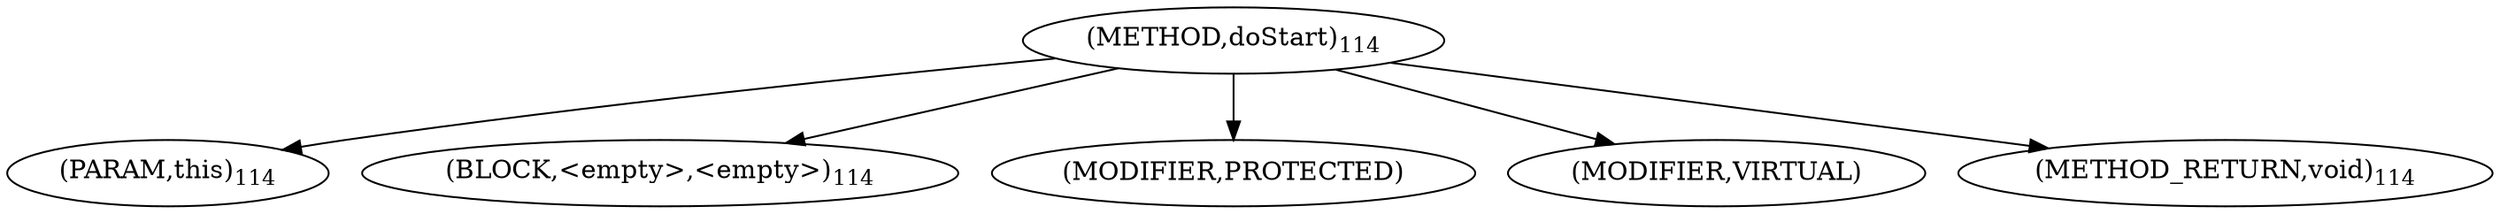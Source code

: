 digraph "doStart" {  
"231" [label = <(METHOD,doStart)<SUB>114</SUB>> ]
"232" [label = <(PARAM,this)<SUB>114</SUB>> ]
"233" [label = <(BLOCK,&lt;empty&gt;,&lt;empty&gt;)<SUB>114</SUB>> ]
"234" [label = <(MODIFIER,PROTECTED)> ]
"235" [label = <(MODIFIER,VIRTUAL)> ]
"236" [label = <(METHOD_RETURN,void)<SUB>114</SUB>> ]
  "231" -> "232" 
  "231" -> "233" 
  "231" -> "234" 
  "231" -> "235" 
  "231" -> "236" 
}
